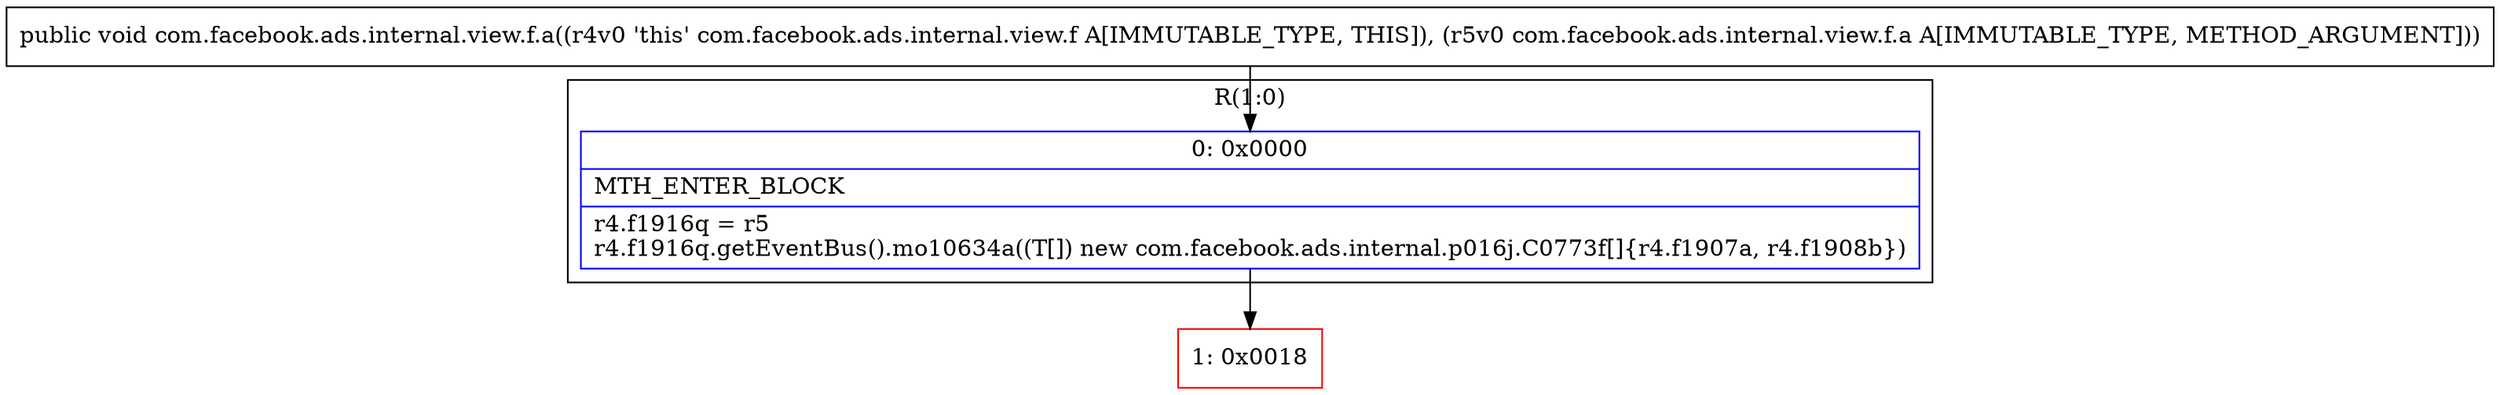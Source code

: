 digraph "CFG forcom.facebook.ads.internal.view.f.a(Lcom\/facebook\/ads\/internal\/view\/f\/a;)V" {
subgraph cluster_Region_1344203912 {
label = "R(1:0)";
node [shape=record,color=blue];
Node_0 [shape=record,label="{0\:\ 0x0000|MTH_ENTER_BLOCK\l|r4.f1916q = r5\lr4.f1916q.getEventBus().mo10634a((T[]) new com.facebook.ads.internal.p016j.C0773f[]\{r4.f1907a, r4.f1908b\})\l}"];
}
Node_1 [shape=record,color=red,label="{1\:\ 0x0018}"];
MethodNode[shape=record,label="{public void com.facebook.ads.internal.view.f.a((r4v0 'this' com.facebook.ads.internal.view.f A[IMMUTABLE_TYPE, THIS]), (r5v0 com.facebook.ads.internal.view.f.a A[IMMUTABLE_TYPE, METHOD_ARGUMENT])) }"];
MethodNode -> Node_0;
Node_0 -> Node_1;
}

